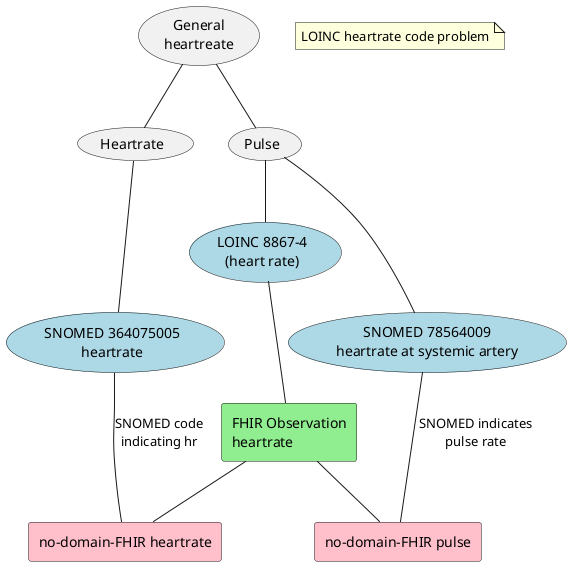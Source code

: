 @startuml

note "LOINC heartrate code problem" as problem

"General\nheartreate" as (general)
"Heartrate" as (hr)
"Pulse" as (pulse)

"LOINC 8867-4\n(heart rate)" as (8867) #lightblue
"SNOMED 78564009\nheartrate at systemic artery" as (snopulse) #lightblue
"SNOMED 364075005\nheartrate" as (snohr) #lightblue
'"LOINC hr code" as (loinchr) #lightblue

rectangle "FHIR Observation\nheartrate" as fhirhr #lightgreen
rectangle "no-domain-FHIR heartrate" as nodomhr #pink
rectangle "no-domain-FHIR pulse" as nodompulse #pink

general -down- hr
general -down- pulse
pulse -down- snopulse
hr -down- snohr
pulse -down- 8867
8867 -down- fhirhr
fhirhr -down- nodomhr
fhirhr -down- nodompulse
nodompulse -up- snopulse :SNOMED indicates\npulse rate
nodomhr -up- snohr :SNOMED code\nindicating hr
'rectangle "test" as rect {
'"search for information" as (soke) #lightblue
'"indexing" as (indeksere)
'"read information" as (lese) #lightblue
'"share information" as (dele) #lightblued
@enduml